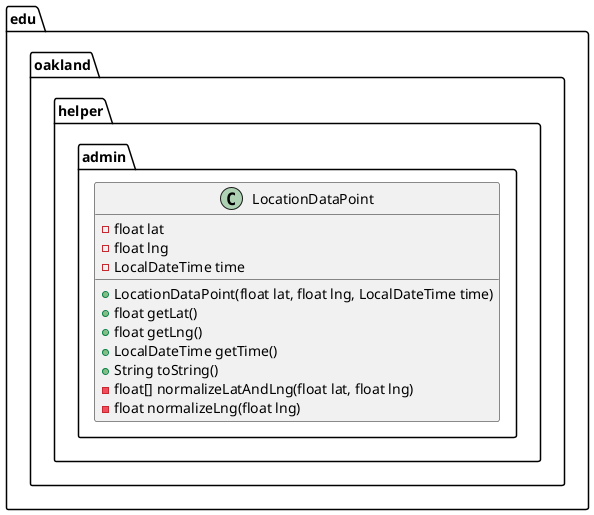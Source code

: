 @startuml LocationDataPoint

package edu.oakland.helper.admin {
    class LocationDataPoint {
        - float lat
        - float lng
        - LocalDateTime time
        + LocationDataPoint(float lat, float lng, LocalDateTime time)
        + float getLat()
        + float getLng()
        + LocalDateTime getTime()
        + String toString()
        - float[] normalizeLatAndLng(float lat, float lng)
        - float normalizeLng(float lng)
    }
}

@enduml
